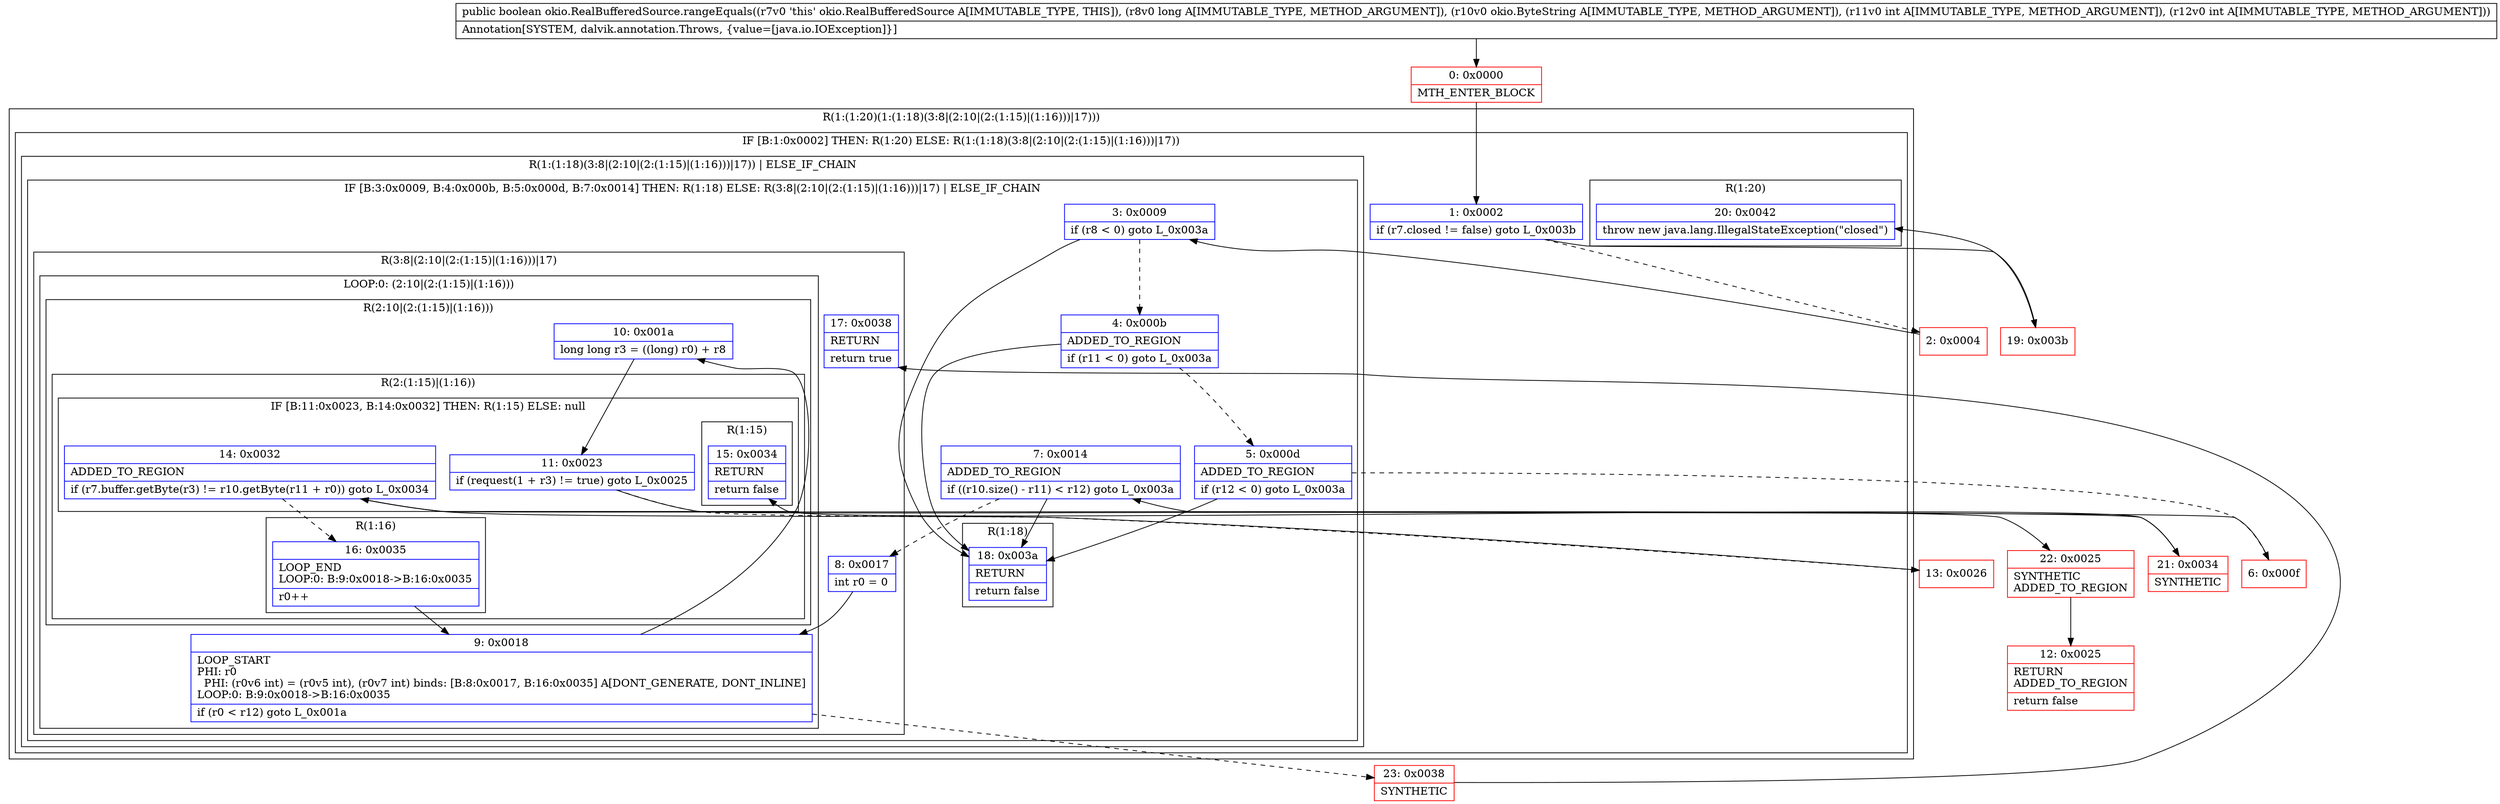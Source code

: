 digraph "CFG forokio.RealBufferedSource.rangeEquals(JLokio\/ByteString;II)Z" {
subgraph cluster_Region_738328949 {
label = "R(1:(1:20)(1:(1:18)(3:8|(2:10|(2:(1:15)|(1:16)))|17)))";
node [shape=record,color=blue];
subgraph cluster_IfRegion_737311542 {
label = "IF [B:1:0x0002] THEN: R(1:20) ELSE: R(1:(1:18)(3:8|(2:10|(2:(1:15)|(1:16)))|17))";
node [shape=record,color=blue];
Node_1 [shape=record,label="{1\:\ 0x0002|if (r7.closed != false) goto L_0x003b\l}"];
subgraph cluster_Region_2031470913 {
label = "R(1:20)";
node [shape=record,color=blue];
Node_20 [shape=record,label="{20\:\ 0x0042|throw new java.lang.IllegalStateException(\"closed\")\l}"];
}
subgraph cluster_Region_2061113867 {
label = "R(1:(1:18)(3:8|(2:10|(2:(1:15)|(1:16)))|17)) | ELSE_IF_CHAIN\l";
node [shape=record,color=blue];
subgraph cluster_IfRegion_1190114700 {
label = "IF [B:3:0x0009, B:4:0x000b, B:5:0x000d, B:7:0x0014] THEN: R(1:18) ELSE: R(3:8|(2:10|(2:(1:15)|(1:16)))|17) | ELSE_IF_CHAIN\l";
node [shape=record,color=blue];
Node_3 [shape=record,label="{3\:\ 0x0009|if (r8 \< 0) goto L_0x003a\l}"];
Node_4 [shape=record,label="{4\:\ 0x000b|ADDED_TO_REGION\l|if (r11 \< 0) goto L_0x003a\l}"];
Node_5 [shape=record,label="{5\:\ 0x000d|ADDED_TO_REGION\l|if (r12 \< 0) goto L_0x003a\l}"];
Node_7 [shape=record,label="{7\:\ 0x0014|ADDED_TO_REGION\l|if ((r10.size() \- r11) \< r12) goto L_0x003a\l}"];
subgraph cluster_Region_2130468268 {
label = "R(1:18)";
node [shape=record,color=blue];
Node_18 [shape=record,label="{18\:\ 0x003a|RETURN\l|return false\l}"];
}
subgraph cluster_Region_313836636 {
label = "R(3:8|(2:10|(2:(1:15)|(1:16)))|17)";
node [shape=record,color=blue];
Node_8 [shape=record,label="{8\:\ 0x0017|int r0 = 0\l}"];
subgraph cluster_LoopRegion_335016831 {
label = "LOOP:0: (2:10|(2:(1:15)|(1:16)))";
node [shape=record,color=blue];
Node_9 [shape=record,label="{9\:\ 0x0018|LOOP_START\lPHI: r0 \l  PHI: (r0v6 int) = (r0v5 int), (r0v7 int) binds: [B:8:0x0017, B:16:0x0035] A[DONT_GENERATE, DONT_INLINE]\lLOOP:0: B:9:0x0018\-\>B:16:0x0035\l|if (r0 \< r12) goto L_0x001a\l}"];
subgraph cluster_Region_1637200726 {
label = "R(2:10|(2:(1:15)|(1:16)))";
node [shape=record,color=blue];
Node_10 [shape=record,label="{10\:\ 0x001a|long long r3 = ((long) r0) + r8\l}"];
subgraph cluster_Region_703909107 {
label = "R(2:(1:15)|(1:16))";
node [shape=record,color=blue];
subgraph cluster_IfRegion_1429675292 {
label = "IF [B:11:0x0023, B:14:0x0032] THEN: R(1:15) ELSE: null";
node [shape=record,color=blue];
Node_11 [shape=record,label="{11\:\ 0x0023|if (request(1 + r3) != true) goto L_0x0025\l}"];
Node_14 [shape=record,label="{14\:\ 0x0032|ADDED_TO_REGION\l|if (r7.buffer.getByte(r3) != r10.getByte(r11 + r0)) goto L_0x0034\l}"];
subgraph cluster_Region_55869828 {
label = "R(1:15)";
node [shape=record,color=blue];
Node_15 [shape=record,label="{15\:\ 0x0034|RETURN\l|return false\l}"];
}
}
subgraph cluster_Region_648025776 {
label = "R(1:16)";
node [shape=record,color=blue];
Node_16 [shape=record,label="{16\:\ 0x0035|LOOP_END\lLOOP:0: B:9:0x0018\-\>B:16:0x0035\l|r0++\l}"];
}
}
}
}
Node_17 [shape=record,label="{17\:\ 0x0038|RETURN\l|return true\l}"];
}
}
}
}
}
Node_0 [shape=record,color=red,label="{0\:\ 0x0000|MTH_ENTER_BLOCK\l}"];
Node_2 [shape=record,color=red,label="{2\:\ 0x0004}"];
Node_6 [shape=record,color=red,label="{6\:\ 0x000f}"];
Node_12 [shape=record,color=red,label="{12\:\ 0x0025|RETURN\lADDED_TO_REGION\l|return false\l}"];
Node_13 [shape=record,color=red,label="{13\:\ 0x0026}"];
Node_19 [shape=record,color=red,label="{19\:\ 0x003b}"];
Node_21 [shape=record,color=red,label="{21\:\ 0x0034|SYNTHETIC\l}"];
Node_22 [shape=record,color=red,label="{22\:\ 0x0025|SYNTHETIC\lADDED_TO_REGION\l}"];
Node_23 [shape=record,color=red,label="{23\:\ 0x0038|SYNTHETIC\l}"];
MethodNode[shape=record,label="{public boolean okio.RealBufferedSource.rangeEquals((r7v0 'this' okio.RealBufferedSource A[IMMUTABLE_TYPE, THIS]), (r8v0 long A[IMMUTABLE_TYPE, METHOD_ARGUMENT]), (r10v0 okio.ByteString A[IMMUTABLE_TYPE, METHOD_ARGUMENT]), (r11v0 int A[IMMUTABLE_TYPE, METHOD_ARGUMENT]), (r12v0 int A[IMMUTABLE_TYPE, METHOD_ARGUMENT]))  | Annotation[SYSTEM, dalvik.annotation.Throws, \{value=[java.io.IOException]\}]\l}"];
MethodNode -> Node_0;
Node_1 -> Node_2[style=dashed];
Node_1 -> Node_19;
Node_3 -> Node_4[style=dashed];
Node_3 -> Node_18;
Node_4 -> Node_5[style=dashed];
Node_4 -> Node_18;
Node_5 -> Node_6[style=dashed];
Node_5 -> Node_18;
Node_7 -> Node_8[style=dashed];
Node_7 -> Node_18;
Node_8 -> Node_9;
Node_9 -> Node_10;
Node_9 -> Node_23[style=dashed];
Node_10 -> Node_11;
Node_11 -> Node_13[style=dashed];
Node_11 -> Node_22;
Node_14 -> Node_16[style=dashed];
Node_14 -> Node_21;
Node_16 -> Node_9;
Node_0 -> Node_1;
Node_2 -> Node_3;
Node_6 -> Node_7;
Node_13 -> Node_14;
Node_19 -> Node_20;
Node_21 -> Node_15;
Node_22 -> Node_12;
Node_23 -> Node_17;
}

